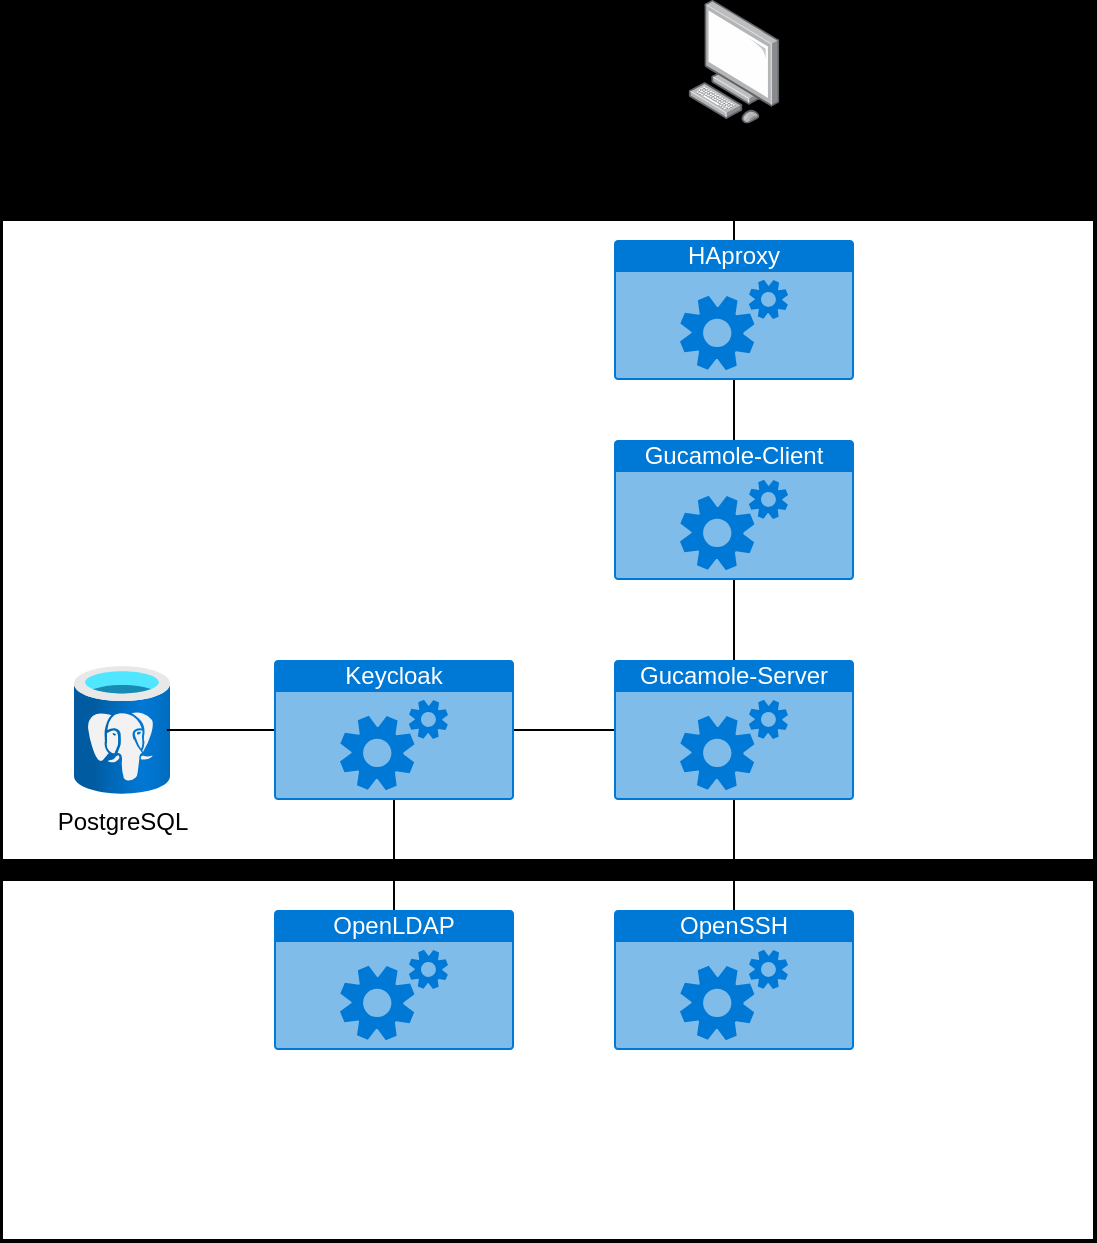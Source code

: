 <mxfile version="21.4.0" type="device">
  <diagram name="Page-1" id="7a6c530e-6e37-e111-ec74-82921da8cc10">
    <mxGraphModel dx="1562" dy="950" grid="1" gridSize="10" guides="1" tooltips="1" connect="1" arrows="1" fold="1" page="1" pageScale="1.5" pageWidth="1169" pageHeight="827" background="#000000" math="0" shadow="0">
      <root>
        <mxCell id="0" style=";html=1;" />
        <mxCell id="1" style=";html=1;" parent="0" />
        <mxCell id="s3z0mwnVb7atTSj3mPhX-27" value="" style="rounded=0;whiteSpace=wrap;html=1;" vertex="1" parent="1">
          <mxGeometry x="474" y="570" width="546" height="180" as="geometry" />
        </mxCell>
        <mxCell id="s3z0mwnVb7atTSj3mPhX-26" value="" style="rounded=0;whiteSpace=wrap;html=1;" vertex="1" parent="1">
          <mxGeometry x="474" y="240" width="546" height="320" as="geometry" />
        </mxCell>
        <mxCell id="s3z0mwnVb7atTSj3mPhX-7" value="Keycloak" style="html=1;whiteSpace=wrap;strokeColor=none;fillColor=#0079D6;labelPosition=center;verticalLabelPosition=middle;verticalAlign=top;align=center;fontSize=12;outlineConnect=0;spacingTop=-6;fontColor=#FFFFFF;sketch=0;shape=mxgraph.sitemap.services;" vertex="1" parent="1">
          <mxGeometry x="610" y="460" width="120" height="70" as="geometry" />
        </mxCell>
        <mxCell id="s3z0mwnVb7atTSj3mPhX-8" value="PostgreSQL" style="image;aspect=fixed;html=1;points=[];align=center;fontSize=12;image=img/lib/azure2/databases/Azure_Database_PostgreSQL_Server.svg;" vertex="1" parent="1">
          <mxGeometry x="510" y="463" width="48" height="64" as="geometry" />
        </mxCell>
        <mxCell id="s3z0mwnVb7atTSj3mPhX-9" value="Gucamole-Client" style="html=1;whiteSpace=wrap;strokeColor=none;fillColor=#0079D6;labelPosition=center;verticalLabelPosition=middle;verticalAlign=top;align=center;fontSize=12;outlineConnect=0;spacingTop=-6;fontColor=#FFFFFF;sketch=0;shape=mxgraph.sitemap.services;" vertex="1" parent="1">
          <mxGeometry x="780" y="350" width="120" height="70" as="geometry" />
        </mxCell>
        <mxCell id="s3z0mwnVb7atTSj3mPhX-11" value="Gucamole-Server" style="html=1;whiteSpace=wrap;strokeColor=none;fillColor=#0079D6;labelPosition=center;verticalLabelPosition=middle;verticalAlign=top;align=center;fontSize=12;outlineConnect=0;spacingTop=-6;fontColor=#FFFFFF;sketch=0;shape=mxgraph.sitemap.services;" vertex="1" parent="1">
          <mxGeometry x="780" y="460" width="120" height="70" as="geometry" />
        </mxCell>
        <mxCell id="s3z0mwnVb7atTSj3mPhX-14" value="OpenLDAP" style="html=1;whiteSpace=wrap;strokeColor=none;fillColor=#0079D6;labelPosition=center;verticalLabelPosition=middle;verticalAlign=top;align=center;fontSize=12;outlineConnect=0;spacingTop=-6;fontColor=#FFFFFF;sketch=0;shape=mxgraph.sitemap.services;" vertex="1" parent="1">
          <mxGeometry x="610" y="585" width="120" height="70" as="geometry" />
        </mxCell>
        <mxCell id="s3z0mwnVb7atTSj3mPhX-15" value="OpenSSH" style="html=1;whiteSpace=wrap;strokeColor=none;fillColor=#0079D6;labelPosition=center;verticalLabelPosition=middle;verticalAlign=top;align=center;fontSize=12;outlineConnect=0;spacingTop=-6;fontColor=#FFFFFF;sketch=0;shape=mxgraph.sitemap.services;" vertex="1" parent="1">
          <mxGeometry x="780" y="585" width="120" height="70" as="geometry" />
        </mxCell>
        <mxCell id="s3z0mwnVb7atTSj3mPhX-16" value="" style="endArrow=none;html=1;rounded=0;entryX=0.5;entryY=0;entryDx=0;entryDy=0;entryPerimeter=0;" edge="1" parent="1" source="s3z0mwnVb7atTSj3mPhX-11" target="s3z0mwnVb7atTSj3mPhX-15">
          <mxGeometry width="50" height="50" relative="1" as="geometry">
            <mxPoint x="740" y="390" as="sourcePoint" />
            <mxPoint x="790" y="340" as="targetPoint" />
          </mxGeometry>
        </mxCell>
        <mxCell id="s3z0mwnVb7atTSj3mPhX-18" value="" style="endArrow=none;html=1;rounded=0;exitX=0.5;exitY=1;exitDx=0;exitDy=0;exitPerimeter=0;entryX=0.5;entryY=0;entryDx=0;entryDy=0;entryPerimeter=0;" edge="1" parent="1" source="s3z0mwnVb7atTSj3mPhX-9" target="s3z0mwnVb7atTSj3mPhX-11">
          <mxGeometry width="50" height="50" relative="1" as="geometry">
            <mxPoint x="740" y="390" as="sourcePoint" />
            <mxPoint x="790" y="340" as="targetPoint" />
          </mxGeometry>
        </mxCell>
        <mxCell id="s3z0mwnVb7atTSj3mPhX-19" value="HAproxy" style="html=1;whiteSpace=wrap;strokeColor=none;fillColor=#0079D6;labelPosition=center;verticalLabelPosition=middle;verticalAlign=top;align=center;fontSize=12;outlineConnect=0;spacingTop=-6;fontColor=#FFFFFF;sketch=0;shape=mxgraph.sitemap.services;" vertex="1" parent="1">
          <mxGeometry x="780" y="250" width="120" height="70" as="geometry" />
        </mxCell>
        <mxCell id="s3z0mwnVb7atTSj3mPhX-20" value="" style="endArrow=none;html=1;rounded=0;exitX=0.5;exitY=0;exitDx=0;exitDy=0;exitPerimeter=0;entryX=0.5;entryY=1;entryDx=0;entryDy=0;entryPerimeter=0;" edge="1" parent="1" source="s3z0mwnVb7atTSj3mPhX-9" target="s3z0mwnVb7atTSj3mPhX-19">
          <mxGeometry width="50" height="50" relative="1" as="geometry">
            <mxPoint x="740" y="390" as="sourcePoint" />
            <mxPoint x="790" y="340" as="targetPoint" />
          </mxGeometry>
        </mxCell>
        <mxCell id="s3z0mwnVb7atTSj3mPhX-21" value="" style="endArrow=none;html=1;rounded=0;exitX=0.5;exitY=1;exitDx=0;exitDy=0;exitPerimeter=0;" edge="1" parent="1" source="s3z0mwnVb7atTSj3mPhX-7" target="s3z0mwnVb7atTSj3mPhX-14">
          <mxGeometry width="50" height="50" relative="1" as="geometry">
            <mxPoint x="740" y="390" as="sourcePoint" />
            <mxPoint x="790" y="340" as="targetPoint" />
          </mxGeometry>
        </mxCell>
        <mxCell id="s3z0mwnVb7atTSj3mPhX-22" value="" style="endArrow=none;html=1;rounded=0;exitX=1;exitY=0.5;exitDx=0;exitDy=0;exitPerimeter=0;entryX=0;entryY=0.5;entryDx=0;entryDy=0;entryPerimeter=0;" edge="1" parent="1" source="s3z0mwnVb7atTSj3mPhX-7" target="s3z0mwnVb7atTSj3mPhX-11">
          <mxGeometry width="50" height="50" relative="1" as="geometry">
            <mxPoint x="740" y="390" as="sourcePoint" />
            <mxPoint x="790" y="340" as="targetPoint" />
          </mxGeometry>
        </mxCell>
        <mxCell id="s3z0mwnVb7atTSj3mPhX-23" value="" style="endArrow=none;html=1;rounded=0;exitX=0;exitY=0.5;exitDx=0;exitDy=0;exitPerimeter=0;entryX=0.967;entryY=0.5;entryDx=0;entryDy=0;entryPerimeter=0;" edge="1" parent="1" source="s3z0mwnVb7atTSj3mPhX-7" target="s3z0mwnVb7atTSj3mPhX-8">
          <mxGeometry width="50" height="50" relative="1" as="geometry">
            <mxPoint x="740" y="390" as="sourcePoint" />
            <mxPoint x="790" y="340" as="targetPoint" />
          </mxGeometry>
        </mxCell>
        <mxCell id="s3z0mwnVb7atTSj3mPhX-28" value="" style="image;points=[];aspect=fixed;html=1;align=center;shadow=0;dashed=0;image=img/lib/allied_telesis/computer_and_terminals/Personal_Computer.svg;" vertex="1" parent="1">
          <mxGeometry x="817.2" y="130" width="45.6" height="61.8" as="geometry" />
        </mxCell>
        <mxCell id="s3z0mwnVb7atTSj3mPhX-29" value="" style="endArrow=none;html=1;rounded=0;exitX=0.5;exitY=0.971;exitDx=0;exitDy=0;exitPerimeter=0;" edge="1" parent="1" source="s3z0mwnVb7atTSj3mPhX-28" target="s3z0mwnVb7atTSj3mPhX-19">
          <mxGeometry width="50" height="50" relative="1" as="geometry">
            <mxPoint x="990" y="390" as="sourcePoint" />
            <mxPoint x="1040" y="340" as="targetPoint" />
          </mxGeometry>
        </mxCell>
      </root>
    </mxGraphModel>
  </diagram>
</mxfile>
